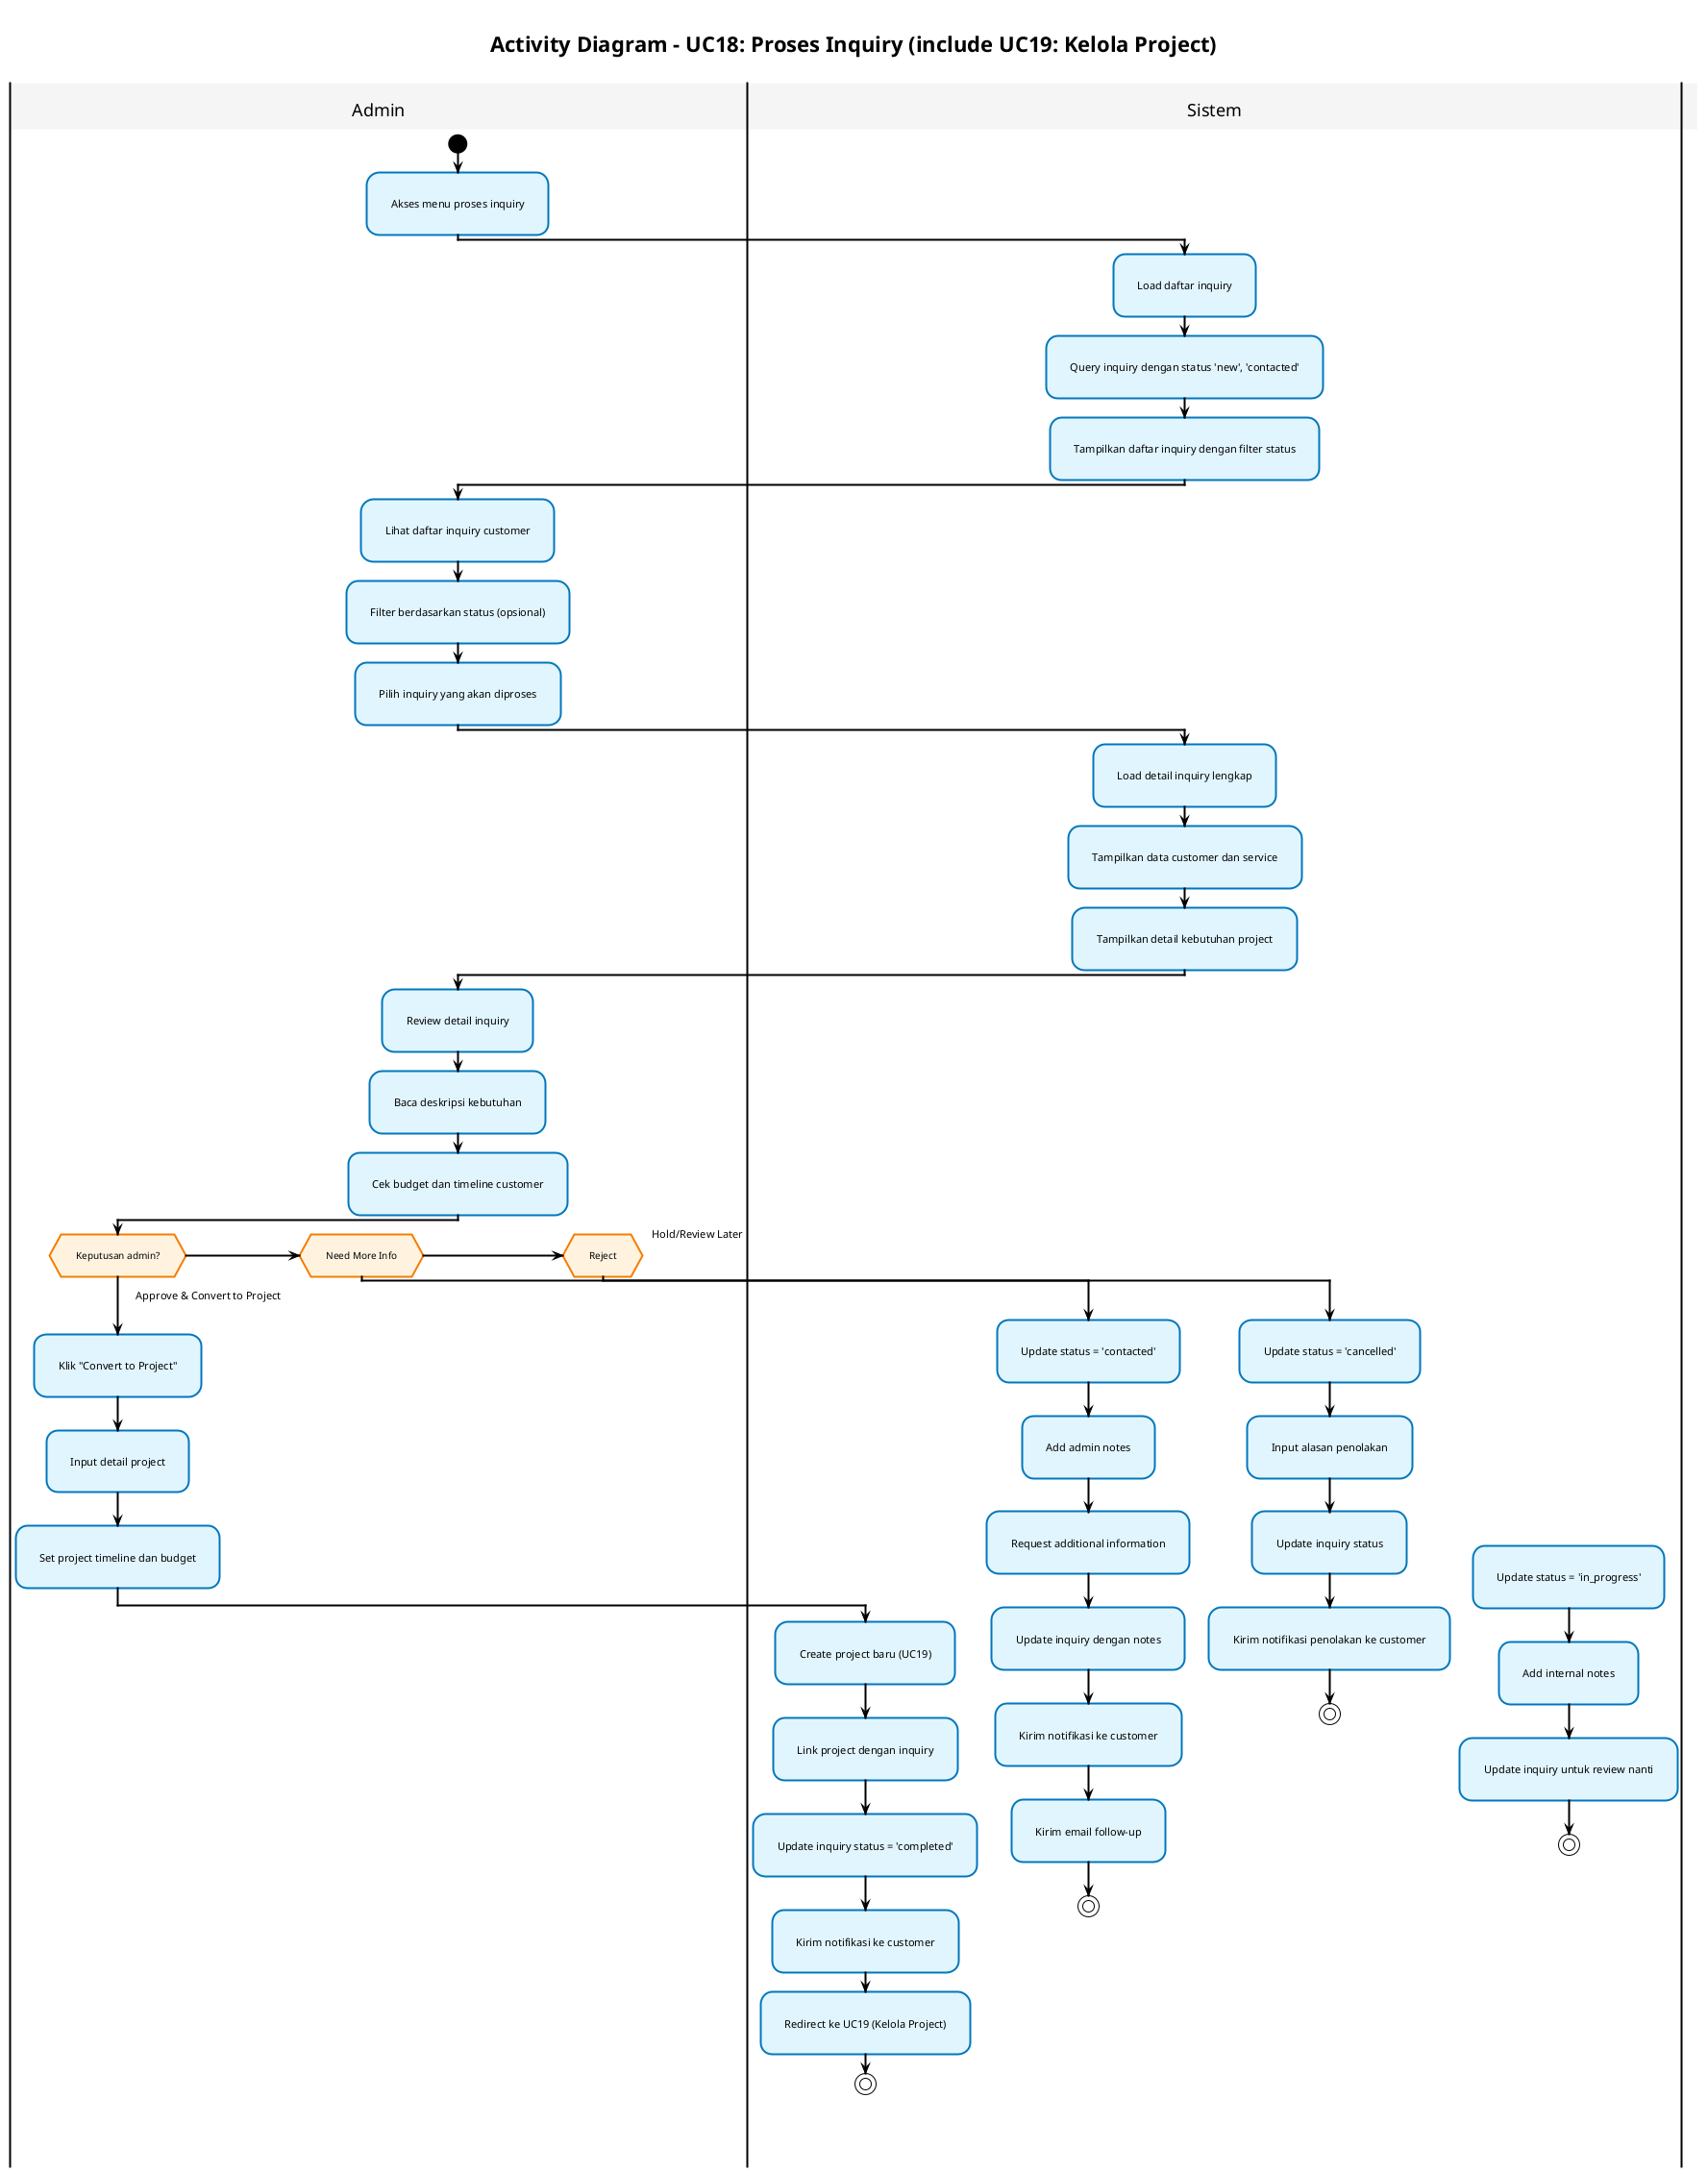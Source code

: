 @startuml

!theme plain
skinparam backgroundColor white
skinparam shadowing false
skinparam handwritten false

' Styling untuk swimlane yang rapi
skinparam activity {
    BackgroundColor #E1F5FE
    BorderColor #0277BD
    BorderThickness 2
    FontSize 11
}

skinparam activityDiamond {
    BackgroundColor #FFF3E0
    BorderColor #F57C00
    BorderThickness 2
    FontSize 10
}

skinparam activityStart {
    Color black
}

skinparam activityEnd {
    Color black
}

skinparam arrow {
    Color black
    Thickness 2
}

skinparam swimlane {
    BorderColor black
    BorderThickness 2
    TitleBackgroundColor #F5F5F5
}

skinparam linetype ortho
skinparam nodesep 60
skinparam ranksep 80
skinparam minlen 4
skinparam padding 15

title **Activity Diagram - UC18: Proses Inquiry (include UC19: Kelola Project)**

|Admin|
start
:Akses menu proses inquiry;

|Sistem|
:Load daftar inquiry;
:Query inquiry dengan status 'new', 'contacted';
:Tampilkan daftar inquiry dengan filter status;

|Admin|
:Lihat daftar inquiry customer;
:Filter berdasarkan status (opsional);
:Pilih inquiry yang akan diproses;

|Sistem|
:Load detail inquiry lengkap;
:Tampilkan data customer dan service;
:Tampilkan detail kebutuhan project;

|Admin|
:Review detail inquiry;
:Baca deskripsi kebutuhan;
:Cek budget dan timeline customer;

if (Keputusan admin?) then (Approve & Convert to Project)
  :Klik "Convert to Project";
  :Input detail project;
  :Set project timeline dan budget;

  |Sistem|
  :Create project baru (UC19);
  :Link project dengan inquiry;
  :Update inquiry status = 'completed';
  :Kirim notifikasi ke customer;
  :Redirect ke UC19 (Kelola Project);
  stop
else if (Need More Info)
  :Update status = 'contacted';
  :Add admin notes;
  :Request additional information;

  |Sistem|
  :Update inquiry dengan notes;
  :Kirim notifikasi ke customer;
  :Kirim email follow-up;
  stop
else if (Reject)
  :Update status = 'cancelled';
  :Input alasan penolakan;

  |Sistem|
  :Update inquiry status;
  :Kirim notifikasi penolakan ke customer;
  stop
else (Hold/Review Later)
  :Update status = 'in_progress';
  :Add internal notes;

  |Sistem|
  :Update inquiry untuk review nanti;
  stop
endif

@enduml
